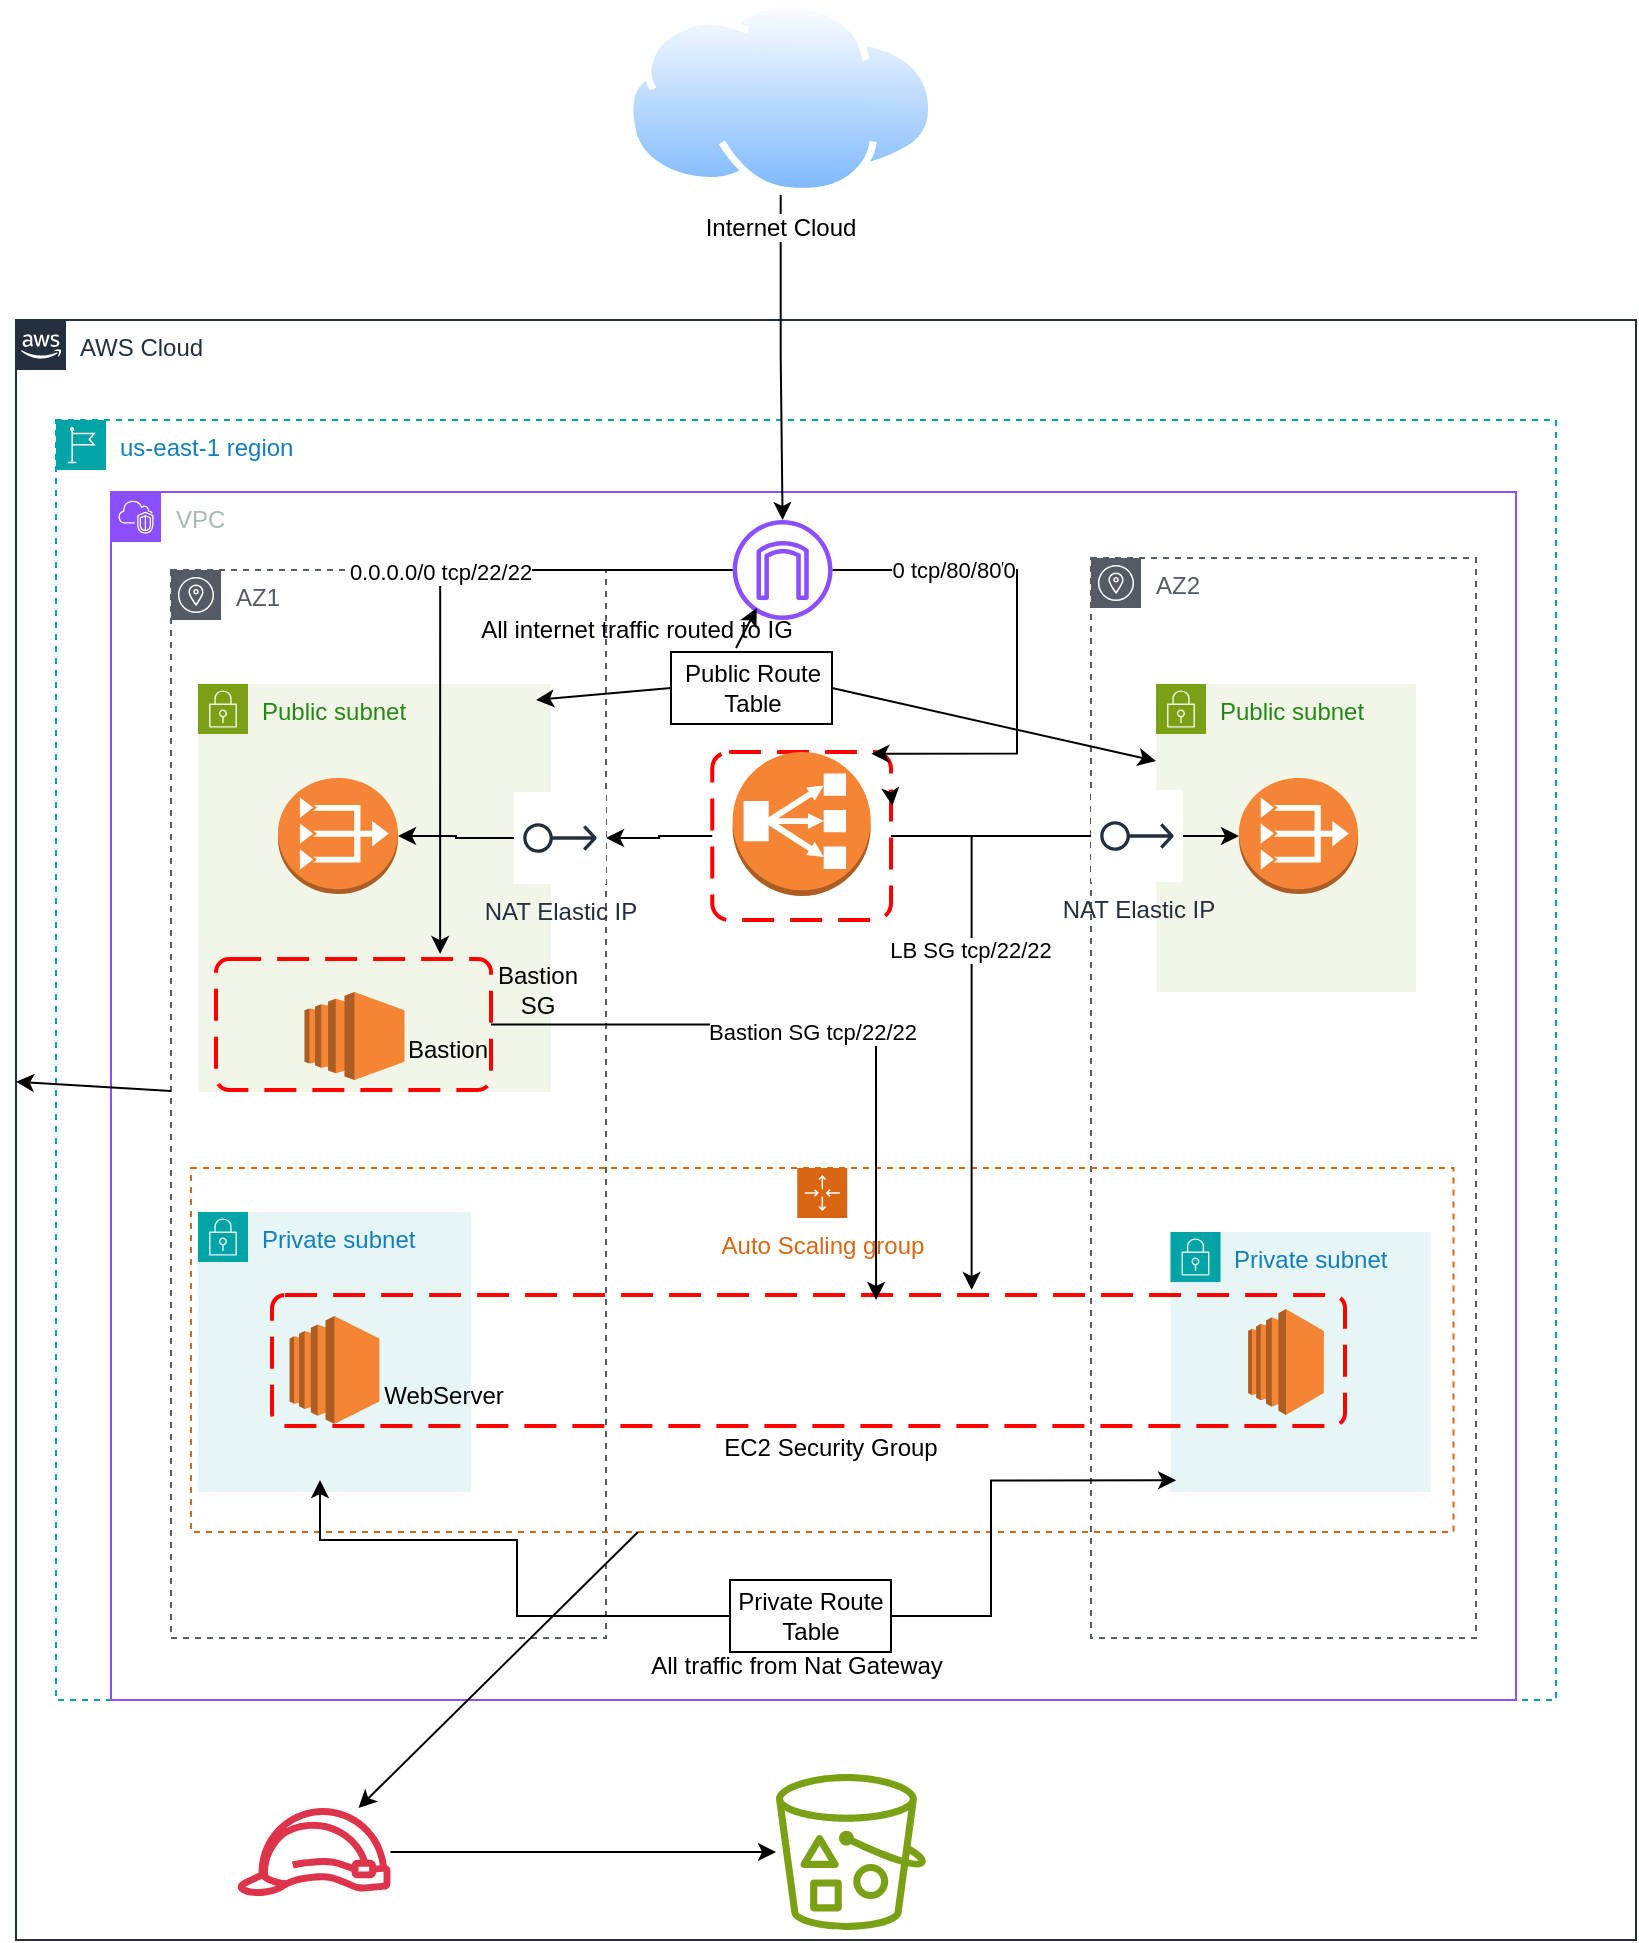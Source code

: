 <mxfile version="24.6.4" type="device">
  <diagram id="Ht1M8jgEwFfnCIfOTk4-" name="Page-1">
    <mxGraphModel dx="954" dy="1444" grid="1" gridSize="10" guides="1" tooltips="1" connect="1" arrows="1" fold="1" page="1" pageScale="1" pageWidth="1169" pageHeight="827" math="0" shadow="0">
      <root>
        <mxCell id="0" />
        <mxCell id="1" parent="0" />
        <mxCell id="UEzPUAAOIrF-is8g5C7q-74" value="AWS Cloud" style="points=[[0,0],[0.25,0],[0.5,0],[0.75,0],[1,0],[1,0.25],[1,0.5],[1,0.75],[1,1],[0.75,1],[0.5,1],[0.25,1],[0,1],[0,0.75],[0,0.5],[0,0.25]];outlineConnect=0;gradientColor=none;html=1;whiteSpace=wrap;fontSize=12;fontStyle=0;shape=mxgraph.aws4.group;grIcon=mxgraph.aws4.group_aws_cloud_alt;strokeColor=#232F3E;fillColor=none;verticalAlign=top;align=left;spacingLeft=30;fontColor=#232F3E;dashed=0;labelBackgroundColor=#ffffff;container=1;pointerEvents=0;collapsible=0;recursiveResize=0;" parent="1" vertex="1">
          <mxGeometry x="30" y="-10" width="810" height="810" as="geometry" />
        </mxCell>
        <mxCell id="4zRke8CRrw9mpxlsunHC-11" value="us-east-1 region" style="points=[[0,0],[0.25,0],[0.5,0],[0.75,0],[1,0],[1,0.25],[1,0.5],[1,0.75],[1,1],[0.75,1],[0.5,1],[0.25,1],[0,1],[0,0.75],[0,0.5],[0,0.25]];outlineConnect=0;gradientColor=none;html=1;whiteSpace=wrap;fontSize=12;fontStyle=0;container=1;pointerEvents=0;collapsible=0;recursiveResize=0;shape=mxgraph.aws4.group;grIcon=mxgraph.aws4.group_region;strokeColor=#00A4A6;fillColor=none;verticalAlign=top;align=left;spacingLeft=30;fontColor=#147EBA;dashed=1;" vertex="1" parent="UEzPUAAOIrF-is8g5C7q-74">
          <mxGeometry x="20" y="50" width="750" height="640" as="geometry" />
        </mxCell>
        <mxCell id="4zRke8CRrw9mpxlsunHC-9" value="VPC" style="points=[[0,0],[0.25,0],[0.5,0],[0.75,0],[1,0],[1,0.25],[1,0.5],[1,0.75],[1,1],[0.75,1],[0.5,1],[0.25,1],[0,1],[0,0.75],[0,0.5],[0,0.25]];outlineConnect=0;gradientColor=none;html=1;whiteSpace=wrap;fontSize=12;fontStyle=0;container=1;pointerEvents=0;collapsible=0;recursiveResize=0;shape=mxgraph.aws4.group;grIcon=mxgraph.aws4.group_vpc2;strokeColor=#8C4FFF;fillColor=none;verticalAlign=top;align=left;spacingLeft=30;fontColor=#AAB7B8;dashed=0;" vertex="1" parent="4zRke8CRrw9mpxlsunHC-11">
          <mxGeometry x="27.5" y="36" width="702.5" height="604" as="geometry" />
        </mxCell>
        <mxCell id="4zRke8CRrw9mpxlsunHC-21" value="AZ1" style="sketch=0;outlineConnect=0;gradientColor=none;html=1;whiteSpace=wrap;fontSize=12;fontStyle=0;shape=mxgraph.aws4.group;grIcon=mxgraph.aws4.group_availability_zone;strokeColor=#545B64;fillColor=none;verticalAlign=top;align=left;spacingLeft=30;fontColor=#545B64;dashed=1;" vertex="1" parent="4zRke8CRrw9mpxlsunHC-9">
          <mxGeometry x="30" y="39" width="217.5" height="534" as="geometry" />
        </mxCell>
        <mxCell id="4zRke8CRrw9mpxlsunHC-26" value="Private subnet" style="points=[[0,0],[0.25,0],[0.5,0],[0.75,0],[1,0],[1,0.25],[1,0.5],[1,0.75],[1,1],[0.75,1],[0.5,1],[0.25,1],[0,1],[0,0.75],[0,0.5],[0,0.25]];outlineConnect=0;gradientColor=none;html=1;whiteSpace=wrap;fontSize=12;fontStyle=0;container=1;pointerEvents=0;collapsible=0;recursiveResize=0;shape=mxgraph.aws4.group;grIcon=mxgraph.aws4.group_security_group;grStroke=0;strokeColor=#00A4A6;fillColor=#E6F6F7;verticalAlign=top;align=left;spacingLeft=30;fontColor=#147EBA;dashed=0;" vertex="1" parent="4zRke8CRrw9mpxlsunHC-9">
          <mxGeometry x="43.5" y="360" width="136.5" height="140" as="geometry" />
        </mxCell>
        <mxCell id="4zRke8CRrw9mpxlsunHC-98" value="" style="rounded=1;arcSize=10;dashed=1;strokeColor=#ff0000;fillColor=none;gradientColor=none;dashPattern=8 4;strokeWidth=2;" vertex="1" parent="4zRke8CRrw9mpxlsunHC-9">
          <mxGeometry x="300.63" y="130" width="89.37" height="84" as="geometry" />
        </mxCell>
        <mxCell id="4zRke8CRrw9mpxlsunHC-22" value="AZ2" style="sketch=0;outlineConnect=0;gradientColor=none;html=1;whiteSpace=wrap;fontSize=12;fontStyle=0;shape=mxgraph.aws4.group;grIcon=mxgraph.aws4.group_availability_zone;strokeColor=#545B64;fillColor=none;verticalAlign=top;align=left;spacingLeft=30;fontColor=#545B64;dashed=1;" vertex="1" parent="4zRke8CRrw9mpxlsunHC-9">
          <mxGeometry x="490" y="33" width="192.5" height="540" as="geometry" />
        </mxCell>
        <mxCell id="4zRke8CRrw9mpxlsunHC-27" value="Public subnet" style="points=[[0,0],[0.25,0],[0.5,0],[0.75,0],[1,0],[1,0.25],[1,0.5],[1,0.75],[1,1],[0.75,1],[0.5,1],[0.25,1],[0,1],[0,0.75],[0,0.5],[0,0.25]];outlineConnect=0;gradientColor=none;html=1;whiteSpace=wrap;fontSize=12;fontStyle=0;container=1;pointerEvents=0;collapsible=0;recursiveResize=0;shape=mxgraph.aws4.group;grIcon=mxgraph.aws4.group_security_group;grStroke=0;strokeColor=#7AA116;fillColor=#F2F6E8;verticalAlign=top;align=left;spacingLeft=30;fontColor=#248814;dashed=0;" vertex="1" parent="4zRke8CRrw9mpxlsunHC-9">
          <mxGeometry x="43.5" y="96" width="176.5" height="204" as="geometry" />
        </mxCell>
        <mxCell id="4zRke8CRrw9mpxlsunHC-36" value="" style="outlineConnect=0;dashed=0;verticalLabelPosition=bottom;verticalAlign=top;align=center;html=1;shape=mxgraph.aws3.vpc_nat_gateway;fillColor=#F58536;gradientColor=none;" vertex="1" parent="4zRke8CRrw9mpxlsunHC-27">
          <mxGeometry x="40" y="47" width="60" height="58" as="geometry" />
        </mxCell>
        <mxCell id="4zRke8CRrw9mpxlsunHC-91" value="Bastion SG" style="text;html=1;align=center;verticalAlign=middle;whiteSpace=wrap;rounded=0;" vertex="1" parent="4zRke8CRrw9mpxlsunHC-27">
          <mxGeometry x="140" y="138" width="60" height="30" as="geometry" />
        </mxCell>
        <mxCell id="4zRke8CRrw9mpxlsunHC-38" value="" style="outlineConnect=0;dashed=0;verticalLabelPosition=bottom;verticalAlign=top;align=center;html=1;shape=mxgraph.aws3.ec2;fillColor=#F58534;gradientColor=none;" vertex="1" parent="4zRke8CRrw9mpxlsunHC-9">
          <mxGeometry x="89.31" y="412" width="44.88" height="54" as="geometry" />
        </mxCell>
        <mxCell id="4zRke8CRrw9mpxlsunHC-32" value="Public subnet" style="points=[[0,0],[0.25,0],[0.5,0],[0.75,0],[1,0],[1,0.25],[1,0.5],[1,0.75],[1,1],[0.75,1],[0.5,1],[0.25,1],[0,1],[0,0.75],[0,0.5],[0,0.25]];outlineConnect=0;gradientColor=none;html=1;whiteSpace=wrap;fontSize=12;fontStyle=0;container=1;pointerEvents=0;collapsible=0;recursiveResize=0;shape=mxgraph.aws4.group;grIcon=mxgraph.aws4.group_security_group;grStroke=0;strokeColor=#7AA116;fillColor=#F2F6E8;verticalAlign=top;align=left;spacingLeft=30;fontColor=#248814;dashed=0;" vertex="1" parent="4zRke8CRrw9mpxlsunHC-9">
          <mxGeometry x="522.5" y="96" width="130" height="154" as="geometry" />
        </mxCell>
        <mxCell id="4zRke8CRrw9mpxlsunHC-37" value="" style="outlineConnect=0;dashed=0;verticalLabelPosition=bottom;verticalAlign=top;align=center;html=1;shape=mxgraph.aws3.vpc_nat_gateway;fillColor=#F58536;gradientColor=none;" vertex="1" parent="4zRke8CRrw9mpxlsunHC-32">
          <mxGeometry x="41.5" y="47" width="59.5" height="58" as="geometry" />
        </mxCell>
        <mxCell id="4zRke8CRrw9mpxlsunHC-29" value="Private subnet" style="points=[[0,0],[0.25,0],[0.5,0],[0.75,0],[1,0],[1,0.25],[1,0.5],[1,0.75],[1,1],[0.75,1],[0.5,1],[0.25,1],[0,1],[0,0.75],[0,0.5],[0,0.25]];outlineConnect=0;gradientColor=none;html=1;whiteSpace=wrap;fontSize=12;fontStyle=0;container=1;pointerEvents=0;collapsible=0;recursiveResize=0;shape=mxgraph.aws4.group;grIcon=mxgraph.aws4.group_security_group;grStroke=0;strokeColor=#00A4A6;fillColor=#E6F6F7;verticalAlign=top;align=left;spacingLeft=30;fontColor=#147EBA;dashed=0;" vertex="1" parent="4zRke8CRrw9mpxlsunHC-9">
          <mxGeometry x="529.75" y="370" width="130" height="130" as="geometry" />
        </mxCell>
        <mxCell id="4zRke8CRrw9mpxlsunHC-39" value="" style="outlineConnect=0;dashed=0;verticalLabelPosition=bottom;verticalAlign=top;align=center;html=1;shape=mxgraph.aws3.ec2;fillColor=#F58534;gradientColor=none;" vertex="1" parent="4zRke8CRrw9mpxlsunHC-29">
          <mxGeometry x="38.81" y="38.5" width="37.88" height="53" as="geometry" />
        </mxCell>
        <mxCell id="4zRke8CRrw9mpxlsunHC-35" value="" style="sketch=0;outlineConnect=0;fontColor=#232F3E;gradientColor=none;fillColor=#8C4FFF;strokeColor=none;dashed=0;verticalLabelPosition=bottom;verticalAlign=top;align=center;html=1;fontSize=12;fontStyle=0;aspect=fixed;pointerEvents=1;shape=mxgraph.aws4.internet_gateway;" vertex="1" parent="4zRke8CRrw9mpxlsunHC-9">
          <mxGeometry x="310.82" y="14" width="50" height="50" as="geometry" />
        </mxCell>
        <mxCell id="4zRke8CRrw9mpxlsunHC-78" value="Auto Scaling group" style="points=[[0,0],[0.25,0],[0.5,0],[0.75,0],[1,0],[1,0.25],[1,0.5],[1,0.75],[1,1],[0.75,1],[0.5,1],[0.25,1],[0,1],[0,0.75],[0,0.5],[0,0.25]];outlineConnect=0;gradientColor=none;html=1;whiteSpace=wrap;fontSize=12;fontStyle=0;container=1;pointerEvents=0;collapsible=0;recursiveResize=0;shape=mxgraph.aws4.groupCenter;grIcon=mxgraph.aws4.group_auto_scaling_group;grStroke=1;strokeColor=#D86613;fillColor=none;verticalAlign=top;align=center;fontColor=#D86613;dashed=1;spacingTop=25;" vertex="1" parent="4zRke8CRrw9mpxlsunHC-9">
          <mxGeometry x="40" y="338" width="631.25" height="182" as="geometry" />
        </mxCell>
        <mxCell id="4zRke8CRrw9mpxlsunHC-82" value="EC2 Security Group" style="text;html=1;align=center;verticalAlign=middle;whiteSpace=wrap;rounded=0;" vertex="1" parent="4zRke8CRrw9mpxlsunHC-78">
          <mxGeometry x="248.5" y="125" width="142.5" height="30" as="geometry" />
        </mxCell>
        <mxCell id="4zRke8CRrw9mpxlsunHC-89" value="WebServer" style="text;html=1;align=center;verticalAlign=middle;whiteSpace=wrap;rounded=0;" vertex="1" parent="4zRke8CRrw9mpxlsunHC-78">
          <mxGeometry x="96.5" y="99" width="60" height="30" as="geometry" />
        </mxCell>
        <mxCell id="4zRke8CRrw9mpxlsunHC-80" value="" style="rounded=1;arcSize=10;dashed=1;strokeColor=#ff0000;fillColor=none;gradientColor=none;dashPattern=8 4;strokeWidth=2;" vertex="1" parent="4zRke8CRrw9mpxlsunHC-78">
          <mxGeometry x="40.5" y="63.5" width="536.5" height="65.5" as="geometry" />
        </mxCell>
        <mxCell id="4zRke8CRrw9mpxlsunHC-87" value="" style="outlineConnect=0;dashed=0;verticalLabelPosition=bottom;verticalAlign=top;align=center;html=1;shape=mxgraph.aws3.ec2;fillColor=#F58534;gradientColor=none;" vertex="1" parent="4zRke8CRrw9mpxlsunHC-9">
          <mxGeometry x="96.75" y="250" width="50" height="44" as="geometry" />
        </mxCell>
        <mxCell id="4zRke8CRrw9mpxlsunHC-88" value="Bastion" style="text;html=1;align=center;verticalAlign=middle;whiteSpace=wrap;rounded=0;" vertex="1" parent="4zRke8CRrw9mpxlsunHC-9">
          <mxGeometry x="138.5" y="264" width="60" height="30" as="geometry" />
        </mxCell>
        <mxCell id="4zRke8CRrw9mpxlsunHC-90" value="" style="rounded=1;arcSize=10;dashed=1;strokeColor=#ff0000;fillColor=none;gradientColor=none;dashPattern=8 4;strokeWidth=2;" vertex="1" parent="4zRke8CRrw9mpxlsunHC-9">
          <mxGeometry x="52.5" y="233.5" width="137.5" height="65.5" as="geometry" />
        </mxCell>
        <mxCell id="4zRke8CRrw9mpxlsunHC-95" style="edgeStyle=orthogonalEdgeStyle;rounded=0;orthogonalLoop=1;jettySize=auto;html=1;exitX=1;exitY=0.5;exitDx=0;exitDy=0;entryX=0.563;entryY=0.038;entryDx=0;entryDy=0;entryPerimeter=0;" edge="1" parent="4zRke8CRrw9mpxlsunHC-9" source="4zRke8CRrw9mpxlsunHC-90" target="4zRke8CRrw9mpxlsunHC-80">
          <mxGeometry relative="1" as="geometry" />
        </mxCell>
        <mxCell id="4zRke8CRrw9mpxlsunHC-96" value="Bastion SG tcp/22/22" style="edgeLabel;html=1;align=center;verticalAlign=middle;resizable=0;points=[];" vertex="1" connectable="0" parent="4zRke8CRrw9mpxlsunHC-95">
          <mxGeometry x="-0.034" y="-3" relative="1" as="geometry">
            <mxPoint x="1" as="offset" />
          </mxGeometry>
        </mxCell>
        <mxCell id="4zRke8CRrw9mpxlsunHC-108" style="edgeStyle=orthogonalEdgeStyle;rounded=0;orthogonalLoop=1;jettySize=auto;html=1;exitX=0;exitY=0.5;exitDx=0;exitDy=0;" edge="1" parent="4zRke8CRrw9mpxlsunHC-9" source="4zRke8CRrw9mpxlsunHC-74" target="4zRke8CRrw9mpxlsunHC-36">
          <mxGeometry relative="1" as="geometry" />
        </mxCell>
        <mxCell id="4zRke8CRrw9mpxlsunHC-101" style="edgeStyle=orthogonalEdgeStyle;rounded=0;orthogonalLoop=1;jettySize=auto;html=1;exitX=1;exitY=0.5;exitDx=0;exitDy=0;entryX=0.652;entryY=-0.038;entryDx=0;entryDy=0;entryPerimeter=0;" edge="1" parent="4zRke8CRrw9mpxlsunHC-9" source="4zRke8CRrw9mpxlsunHC-98" target="4zRke8CRrw9mpxlsunHC-80">
          <mxGeometry relative="1" as="geometry" />
        </mxCell>
        <mxCell id="4zRke8CRrw9mpxlsunHC-102" value="LB SG tcp/22/22" style="edgeLabel;html=1;align=center;verticalAlign=middle;resizable=0;points=[];" vertex="1" connectable="0" parent="4zRke8CRrw9mpxlsunHC-101">
          <mxGeometry x="-0.272" y="-1" relative="1" as="geometry">
            <mxPoint as="offset" />
          </mxGeometry>
        </mxCell>
        <mxCell id="4zRke8CRrw9mpxlsunHC-104" style="edgeStyle=orthogonalEdgeStyle;rounded=0;orthogonalLoop=1;jettySize=auto;html=1;exitX=1;exitY=0.25;exitDx=0;exitDy=0;entryX=1.008;entryY=0.32;entryDx=0;entryDy=0;entryPerimeter=0;" edge="1" parent="4zRke8CRrw9mpxlsunHC-9" source="4zRke8CRrw9mpxlsunHC-98" target="4zRke8CRrw9mpxlsunHC-98">
          <mxGeometry relative="1" as="geometry" />
        </mxCell>
        <mxCell id="4zRke8CRrw9mpxlsunHC-109" style="edgeStyle=orthogonalEdgeStyle;rounded=0;orthogonalLoop=1;jettySize=auto;html=1;entryX=0;entryY=0.5;entryDx=0;entryDy=0;entryPerimeter=0;" edge="1" parent="4zRke8CRrw9mpxlsunHC-9" source="4zRke8CRrw9mpxlsunHC-98" target="4zRke8CRrw9mpxlsunHC-37">
          <mxGeometry relative="1" as="geometry" />
        </mxCell>
        <mxCell id="4zRke8CRrw9mpxlsunHC-97" value="" style="outlineConnect=0;dashed=0;verticalLabelPosition=bottom;verticalAlign=top;align=center;html=1;shape=mxgraph.aws3.classic_load_balancer;fillColor=#F58534;gradientColor=none;" vertex="1" parent="4zRke8CRrw9mpxlsunHC-9">
          <mxGeometry x="310.82" y="130" width="69" height="72" as="geometry" />
        </mxCell>
        <mxCell id="4zRke8CRrw9mpxlsunHC-110" value="" style="edgeStyle=orthogonalEdgeStyle;rounded=0;orthogonalLoop=1;jettySize=auto;html=1;exitX=0;exitY=0.5;exitDx=0;exitDy=0;" edge="1" parent="4zRke8CRrw9mpxlsunHC-9" source="4zRke8CRrw9mpxlsunHC-98" target="4zRke8CRrw9mpxlsunHC-74">
          <mxGeometry relative="1" as="geometry">
            <mxPoint x="378.5" y="248" as="sourcePoint" />
            <mxPoint x="221.5" y="248" as="targetPoint" />
          </mxGeometry>
        </mxCell>
        <mxCell id="4zRke8CRrw9mpxlsunHC-74" value="NAT Elastic IP" style="sketch=0;outlineConnect=0;fontColor=#232F3E;gradientColor=none;strokeColor=#232F3E;fillColor=#ffffff;dashed=0;verticalLabelPosition=bottom;verticalAlign=top;align=center;html=1;fontSize=12;fontStyle=0;aspect=fixed;shape=mxgraph.aws4.resourceIcon;resIcon=mxgraph.aws4.elastic_ip_address;" vertex="1" parent="4zRke8CRrw9mpxlsunHC-9">
          <mxGeometry x="201.5" y="150" width="46" height="46" as="geometry" />
        </mxCell>
        <mxCell id="4zRke8CRrw9mpxlsunHC-111" value="NAT Elastic IP" style="sketch=0;outlineConnect=0;fontColor=#232F3E;gradientColor=none;strokeColor=#232F3E;fillColor=#ffffff;dashed=0;verticalLabelPosition=bottom;verticalAlign=top;align=center;html=1;fontSize=12;fontStyle=0;aspect=fixed;shape=mxgraph.aws4.resourceIcon;resIcon=mxgraph.aws4.elastic_ip_address;" vertex="1" parent="4zRke8CRrw9mpxlsunHC-9">
          <mxGeometry x="490" y="149" width="46" height="46" as="geometry" />
        </mxCell>
        <mxCell id="4zRke8CRrw9mpxlsunHC-134" value="Public Route Table" style="whiteSpace=wrap;html=1;align=center;" vertex="1" parent="4zRke8CRrw9mpxlsunHC-9">
          <mxGeometry x="280" y="80" width="80.5" height="36" as="geometry" />
        </mxCell>
        <mxCell id="4zRke8CRrw9mpxlsunHC-92" style="edgeStyle=orthogonalEdgeStyle;rounded=0;orthogonalLoop=1;jettySize=auto;html=1;entryX=0.815;entryY=-0.038;entryDx=0;entryDy=0;entryPerimeter=0;" edge="1" parent="4zRke8CRrw9mpxlsunHC-9" source="4zRke8CRrw9mpxlsunHC-35" target="4zRke8CRrw9mpxlsunHC-90">
          <mxGeometry relative="1" as="geometry" />
        </mxCell>
        <mxCell id="4zRke8CRrw9mpxlsunHC-93" value="0.0.0.0/0 tcp/22/22" style="edgeLabel;html=1;align=center;verticalAlign=middle;resizable=0;points=[];" vertex="1" connectable="0" parent="4zRke8CRrw9mpxlsunHC-92">
          <mxGeometry x="-0.131" relative="1" as="geometry">
            <mxPoint as="offset" />
          </mxGeometry>
        </mxCell>
        <mxCell id="4zRke8CRrw9mpxlsunHC-105" style="edgeStyle=orthogonalEdgeStyle;rounded=0;orthogonalLoop=1;jettySize=auto;html=1;entryX=0.89;entryY=0.01;entryDx=0;entryDy=0;entryPerimeter=0;" edge="1" parent="4zRke8CRrw9mpxlsunHC-9" source="4zRke8CRrw9mpxlsunHC-35" target="4zRke8CRrw9mpxlsunHC-98">
          <mxGeometry relative="1" as="geometry">
            <Array as="points">
              <mxPoint x="453" y="39" />
              <mxPoint x="453" y="131" />
            </Array>
          </mxGeometry>
        </mxCell>
        <mxCell id="4zRke8CRrw9mpxlsunHC-106" value="0.0.0.0/0" style="edgeLabel;html=1;align=center;verticalAlign=middle;resizable=0;points=[];" vertex="1" connectable="0" parent="4zRke8CRrw9mpxlsunHC-105">
          <mxGeometry x="-0.458" relative="1" as="geometry">
            <mxPoint as="offset" />
          </mxGeometry>
        </mxCell>
        <mxCell id="4zRke8CRrw9mpxlsunHC-107" value="0 tcp/80/80" style="edgeLabel;html=1;align=center;verticalAlign=middle;resizable=0;points=[];" vertex="1" connectable="0" parent="4zRke8CRrw9mpxlsunHC-105">
          <mxGeometry x="-0.559" relative="1" as="geometry">
            <mxPoint as="offset" />
          </mxGeometry>
        </mxCell>
        <mxCell id="4zRke8CRrw9mpxlsunHC-136" value="" style="endArrow=classic;html=1;rounded=0;exitX=0.404;exitY=0.111;exitDx=0;exitDy=0;exitPerimeter=0;" edge="1" parent="4zRke8CRrw9mpxlsunHC-9">
          <mxGeometry width="50" height="50" relative="1" as="geometry">
            <mxPoint x="312.522" y="77.996" as="sourcePoint" />
            <mxPoint x="322.876" y="57.999" as="targetPoint" />
          </mxGeometry>
        </mxCell>
        <mxCell id="4zRke8CRrw9mpxlsunHC-139" value="" style="endArrow=classic;html=1;rounded=0;exitX=1;exitY=0.5;exitDx=0;exitDy=0;entryX=0;entryY=0.25;entryDx=0;entryDy=0;" edge="1" parent="4zRke8CRrw9mpxlsunHC-9" source="4zRke8CRrw9mpxlsunHC-134" target="4zRke8CRrw9mpxlsunHC-32">
          <mxGeometry width="50" height="50" relative="1" as="geometry">
            <mxPoint x="652.5" y="344" as="sourcePoint" />
            <mxPoint x="702.5" y="294" as="targetPoint" />
          </mxGeometry>
        </mxCell>
        <mxCell id="4zRke8CRrw9mpxlsunHC-149" style="edgeStyle=orthogonalEdgeStyle;rounded=0;orthogonalLoop=1;jettySize=auto;html=1;exitX=0;exitY=0.5;exitDx=0;exitDy=0;" edge="1" parent="4zRke8CRrw9mpxlsunHC-9" source="4zRke8CRrw9mpxlsunHC-141">
          <mxGeometry relative="1" as="geometry">
            <mxPoint x="104.5" y="494" as="targetPoint" />
            <Array as="points">
              <mxPoint x="203" y="562" />
              <mxPoint x="203" y="524" />
              <mxPoint x="105" y="524" />
            </Array>
          </mxGeometry>
        </mxCell>
        <mxCell id="4zRke8CRrw9mpxlsunHC-141" value="Private Route Table" style="whiteSpace=wrap;html=1;align=center;" vertex="1" parent="4zRke8CRrw9mpxlsunHC-9">
          <mxGeometry x="309.5" y="544" width="80.5" height="36" as="geometry" />
        </mxCell>
        <mxCell id="4zRke8CRrw9mpxlsunHC-142" style="edgeStyle=orthogonalEdgeStyle;rounded=0;orthogonalLoop=1;jettySize=auto;html=1;entryX=0.221;entryY=0.854;entryDx=0;entryDy=0;entryPerimeter=0;" edge="1" parent="4zRke8CRrw9mpxlsunHC-9" source="4zRke8CRrw9mpxlsunHC-141" target="4zRke8CRrw9mpxlsunHC-22">
          <mxGeometry relative="1" as="geometry" />
        </mxCell>
        <mxCell id="4zRke8CRrw9mpxlsunHC-151" value="All internet traffic routed to IG" style="text;html=1;align=center;verticalAlign=middle;resizable=0;points=[];autosize=1;strokeColor=none;fillColor=none;" vertex="1" parent="4zRke8CRrw9mpxlsunHC-9">
          <mxGeometry x="172.5" y="54" width="180" height="30" as="geometry" />
        </mxCell>
        <mxCell id="4zRke8CRrw9mpxlsunHC-154" value="" style="sketch=0;outlineConnect=0;fontColor=#232F3E;gradientColor=none;fillColor=#7AA116;strokeColor=none;dashed=0;verticalLabelPosition=bottom;verticalAlign=top;align=center;html=1;fontSize=12;fontStyle=0;aspect=fixed;pointerEvents=1;shape=mxgraph.aws4.bucket_with_objects;" vertex="1" parent="UEzPUAAOIrF-is8g5C7q-74">
          <mxGeometry x="380" y="727" width="75" height="78" as="geometry" />
        </mxCell>
        <mxCell id="4zRke8CRrw9mpxlsunHC-155" value="" style="endArrow=classic;html=1;rounded=0;" edge="1" parent="UEzPUAAOIrF-is8g5C7q-74" source="4zRke8CRrw9mpxlsunHC-21" target="UEzPUAAOIrF-is8g5C7q-74">
          <mxGeometry width="50" height="50" relative="1" as="geometry">
            <mxPoint x="40" y="790" as="sourcePoint" />
            <mxPoint x="90" y="740" as="targetPoint" />
          </mxGeometry>
        </mxCell>
        <mxCell id="4zRke8CRrw9mpxlsunHC-158" style="edgeStyle=orthogonalEdgeStyle;rounded=0;orthogonalLoop=1;jettySize=auto;html=1;" edge="1" parent="UEzPUAAOIrF-is8g5C7q-74" source="4zRke8CRrw9mpxlsunHC-156" target="4zRke8CRrw9mpxlsunHC-154">
          <mxGeometry relative="1" as="geometry" />
        </mxCell>
        <mxCell id="4zRke8CRrw9mpxlsunHC-156" value="" style="sketch=0;outlineConnect=0;fontColor=#232F3E;gradientColor=none;fillColor=#DD344C;strokeColor=none;dashed=0;verticalLabelPosition=bottom;verticalAlign=top;align=center;html=1;fontSize=12;fontStyle=0;aspect=fixed;pointerEvents=1;shape=mxgraph.aws4.role;" vertex="1" parent="UEzPUAAOIrF-is8g5C7q-74">
          <mxGeometry x="110" y="744" width="78" height="44" as="geometry" />
        </mxCell>
        <mxCell id="4zRke8CRrw9mpxlsunHC-157" value="" style="endArrow=classic;html=1;rounded=0;" edge="1" parent="UEzPUAAOIrF-is8g5C7q-74" source="4zRke8CRrw9mpxlsunHC-78" target="4zRke8CRrw9mpxlsunHC-156">
          <mxGeometry width="50" height="50" relative="1" as="geometry">
            <mxPoint x="-10" y="760" as="sourcePoint" />
            <mxPoint x="40" y="710" as="targetPoint" />
          </mxGeometry>
        </mxCell>
        <mxCell id="4zRke8CRrw9mpxlsunHC-77" style="edgeStyle=orthogonalEdgeStyle;rounded=0;orthogonalLoop=1;jettySize=auto;html=1;" edge="1" parent="1" source="4zRke8CRrw9mpxlsunHC-76" target="4zRke8CRrw9mpxlsunHC-35">
          <mxGeometry relative="1" as="geometry" />
        </mxCell>
        <mxCell id="4zRke8CRrw9mpxlsunHC-76" value="Internet Cloud" style="image;aspect=fixed;perimeter=ellipsePerimeter;html=1;align=center;shadow=0;dashed=0;spacingTop=3;image=img/lib/active_directory/internet_cloud.svg;" vertex="1" parent="1">
          <mxGeometry x="335" y="-170" width="154.69" height="97.45" as="geometry" />
        </mxCell>
        <mxCell id="4zRke8CRrw9mpxlsunHC-140" value="" style="endArrow=classic;html=1;rounded=0;exitX=0;exitY=0.5;exitDx=0;exitDy=0;" edge="1" parent="1" source="4zRke8CRrw9mpxlsunHC-134">
          <mxGeometry width="50" height="50" relative="1" as="geometry">
            <mxPoint x="730" y="420" as="sourcePoint" />
            <mxPoint x="290" y="180" as="targetPoint" />
          </mxGeometry>
        </mxCell>
        <mxCell id="4zRke8CRrw9mpxlsunHC-150" value="All traffic from Nat Gateway" style="text;html=1;align=center;verticalAlign=middle;resizable=0;points=[];autosize=1;strokeColor=none;fillColor=none;" vertex="1" parent="1">
          <mxGeometry x="335" y="648" width="170" height="30" as="geometry" />
        </mxCell>
      </root>
    </mxGraphModel>
  </diagram>
</mxfile>
